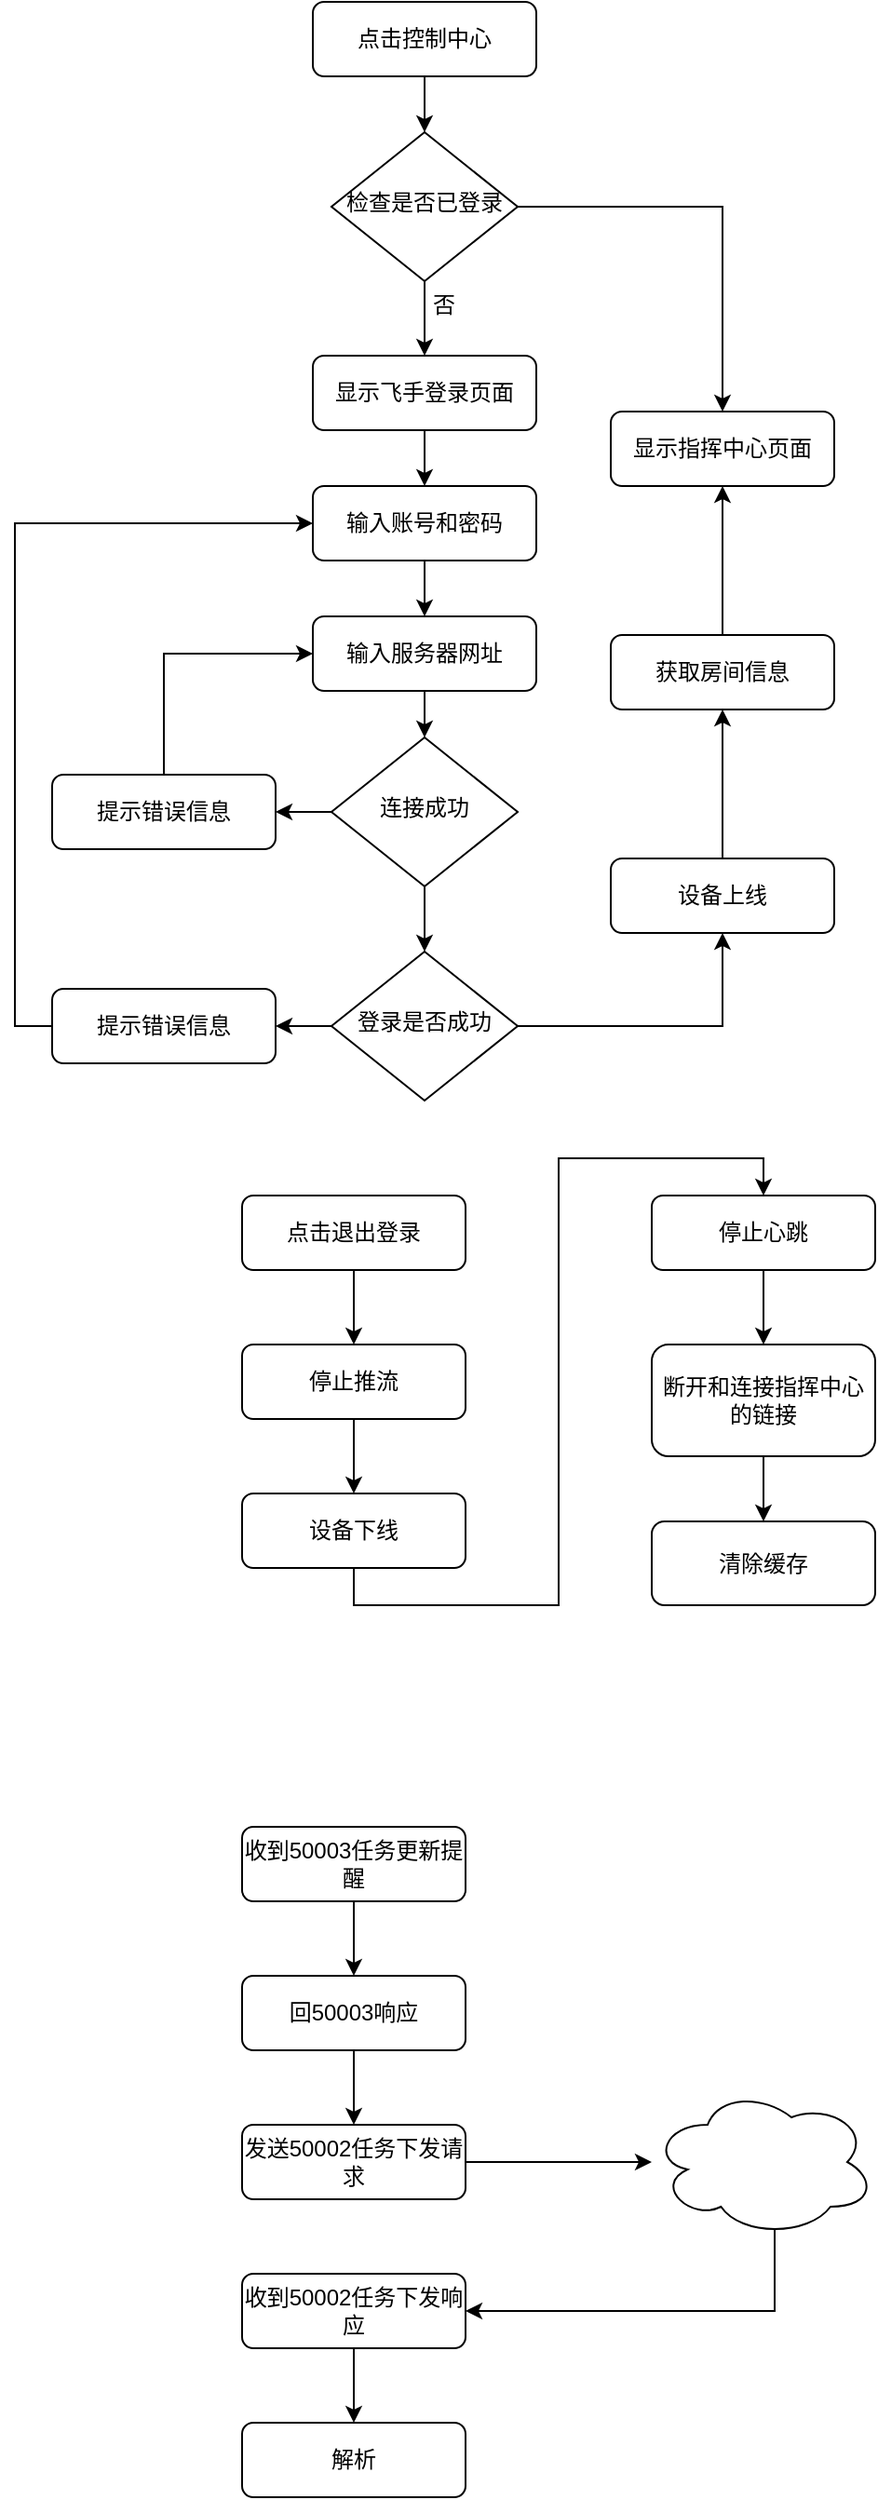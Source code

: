 <mxfile version="21.2.9" type="github">
  <diagram id="C5RBs43oDa-KdzZeNtuy" name="Page-1">
    <mxGraphModel dx="1619" dy="796" grid="1" gridSize="10" guides="1" tooltips="1" connect="1" arrows="1" fold="1" page="1" pageScale="1" pageWidth="827" pageHeight="1169" math="0" shadow="0">
      <root>
        <mxCell id="WIyWlLk6GJQsqaUBKTNV-0" />
        <mxCell id="WIyWlLk6GJQsqaUBKTNV-1" parent="WIyWlLk6GJQsqaUBKTNV-0" />
        <mxCell id="29L7NuxYqV0kYFTX0n2L-63" style="edgeStyle=orthogonalEdgeStyle;rounded=0;orthogonalLoop=1;jettySize=auto;html=1;exitX=0.5;exitY=1;exitDx=0;exitDy=0;entryX=0.5;entryY=0;entryDx=0;entryDy=0;" edge="1" parent="WIyWlLk6GJQsqaUBKTNV-1" source="WIyWlLk6GJQsqaUBKTNV-3" target="WIyWlLk6GJQsqaUBKTNV-6">
          <mxGeometry relative="1" as="geometry" />
        </mxCell>
        <mxCell id="WIyWlLk6GJQsqaUBKTNV-3" value="点击控制中心" style="rounded=1;whiteSpace=wrap;html=1;fontSize=12;glass=0;strokeWidth=1;shadow=0;" parent="WIyWlLk6GJQsqaUBKTNV-1" vertex="1">
          <mxGeometry x="180" y="40" width="120" height="40" as="geometry" />
        </mxCell>
        <mxCell id="29L7NuxYqV0kYFTX0n2L-9" style="edgeStyle=orthogonalEdgeStyle;rounded=0;orthogonalLoop=1;jettySize=auto;html=1;exitX=1;exitY=0.5;exitDx=0;exitDy=0;" edge="1" parent="WIyWlLk6GJQsqaUBKTNV-1" source="WIyWlLk6GJQsqaUBKTNV-6" target="WIyWlLk6GJQsqaUBKTNV-7">
          <mxGeometry relative="1" as="geometry" />
        </mxCell>
        <mxCell id="29L7NuxYqV0kYFTX0n2L-30" style="edgeStyle=orthogonalEdgeStyle;rounded=0;orthogonalLoop=1;jettySize=auto;html=1;exitX=0.5;exitY=1;exitDx=0;exitDy=0;entryX=0.5;entryY=0;entryDx=0;entryDy=0;" edge="1" parent="WIyWlLk6GJQsqaUBKTNV-1" source="WIyWlLk6GJQsqaUBKTNV-6" target="29L7NuxYqV0kYFTX0n2L-5">
          <mxGeometry relative="1" as="geometry" />
        </mxCell>
        <mxCell id="WIyWlLk6GJQsqaUBKTNV-6" value="检查是否已登录" style="rhombus;whiteSpace=wrap;html=1;shadow=0;fontFamily=Helvetica;fontSize=12;align=center;strokeWidth=1;spacing=6;spacingTop=-4;" parent="WIyWlLk6GJQsqaUBKTNV-1" vertex="1">
          <mxGeometry x="190" y="110" width="100" height="80" as="geometry" />
        </mxCell>
        <mxCell id="WIyWlLk6GJQsqaUBKTNV-7" value="显示指挥中心页面" style="rounded=1;whiteSpace=wrap;html=1;fontSize=12;glass=0;strokeWidth=1;shadow=0;" parent="WIyWlLk6GJQsqaUBKTNV-1" vertex="1">
          <mxGeometry x="340" y="260" width="120" height="40" as="geometry" />
        </mxCell>
        <mxCell id="29L7NuxYqV0kYFTX0n2L-58" style="edgeStyle=orthogonalEdgeStyle;rounded=0;orthogonalLoop=1;jettySize=auto;html=1;exitX=0.5;exitY=1;exitDx=0;exitDy=0;entryX=0.5;entryY=0;entryDx=0;entryDy=0;" edge="1" parent="WIyWlLk6GJQsqaUBKTNV-1" source="WIyWlLk6GJQsqaUBKTNV-11" target="29L7NuxYqV0kYFTX0n2L-54">
          <mxGeometry relative="1" as="geometry" />
        </mxCell>
        <mxCell id="WIyWlLk6GJQsqaUBKTNV-11" value="输入账号和密码" style="rounded=1;whiteSpace=wrap;html=1;fontSize=12;glass=0;strokeWidth=1;shadow=0;" parent="WIyWlLk6GJQsqaUBKTNV-1" vertex="1">
          <mxGeometry x="180" y="300" width="120" height="40" as="geometry" />
        </mxCell>
        <mxCell id="29L7NuxYqV0kYFTX0n2L-72" value="" style="edgeStyle=orthogonalEdgeStyle;rounded=0;orthogonalLoop=1;jettySize=auto;html=1;" edge="1" parent="WIyWlLk6GJQsqaUBKTNV-1" source="WIyWlLk6GJQsqaUBKTNV-12" target="29L7NuxYqV0kYFTX0n2L-71">
          <mxGeometry relative="1" as="geometry" />
        </mxCell>
        <mxCell id="WIyWlLk6GJQsqaUBKTNV-12" value="点击退出登录" style="rounded=1;whiteSpace=wrap;html=1;fontSize=12;glass=0;strokeWidth=1;shadow=0;" parent="WIyWlLk6GJQsqaUBKTNV-1" vertex="1">
          <mxGeometry x="142" y="681" width="120" height="40" as="geometry" />
        </mxCell>
        <mxCell id="29L7NuxYqV0kYFTX0n2L-31" style="edgeStyle=orthogonalEdgeStyle;rounded=0;orthogonalLoop=1;jettySize=auto;html=1;exitX=0.5;exitY=1;exitDx=0;exitDy=0;entryX=0.5;entryY=0;entryDx=0;entryDy=0;" edge="1" parent="WIyWlLk6GJQsqaUBKTNV-1" source="29L7NuxYqV0kYFTX0n2L-5" target="WIyWlLk6GJQsqaUBKTNV-11">
          <mxGeometry relative="1" as="geometry" />
        </mxCell>
        <mxCell id="29L7NuxYqV0kYFTX0n2L-5" value="显示飞手登录页面" style="rounded=1;whiteSpace=wrap;html=1;" vertex="1" parent="WIyWlLk6GJQsqaUBKTNV-1">
          <mxGeometry x="180" y="230" width="120" height="40" as="geometry" />
        </mxCell>
        <mxCell id="29L7NuxYqV0kYFTX0n2L-66" style="edgeStyle=orthogonalEdgeStyle;rounded=0;orthogonalLoop=1;jettySize=auto;html=1;exitX=1;exitY=0.5;exitDx=0;exitDy=0;entryX=0.5;entryY=1;entryDx=0;entryDy=0;" edge="1" parent="WIyWlLk6GJQsqaUBKTNV-1" source="29L7NuxYqV0kYFTX0n2L-6" target="29L7NuxYqV0kYFTX0n2L-47">
          <mxGeometry relative="1" as="geometry" />
        </mxCell>
        <mxCell id="29L7NuxYqV0kYFTX0n2L-69" style="edgeStyle=orthogonalEdgeStyle;rounded=0;orthogonalLoop=1;jettySize=auto;html=1;exitX=0;exitY=0.5;exitDx=0;exitDy=0;entryX=1;entryY=0.5;entryDx=0;entryDy=0;" edge="1" parent="WIyWlLk6GJQsqaUBKTNV-1" source="29L7NuxYqV0kYFTX0n2L-6" target="29L7NuxYqV0kYFTX0n2L-7">
          <mxGeometry relative="1" as="geometry" />
        </mxCell>
        <mxCell id="29L7NuxYqV0kYFTX0n2L-6" value="登录是否成功" style="rhombus;whiteSpace=wrap;html=1;shadow=0;fontFamily=Helvetica;fontSize=12;align=center;strokeWidth=1;spacing=6;spacingTop=-4;" vertex="1" parent="WIyWlLk6GJQsqaUBKTNV-1">
          <mxGeometry x="190" y="550" width="100" height="80" as="geometry" />
        </mxCell>
        <mxCell id="29L7NuxYqV0kYFTX0n2L-70" style="edgeStyle=orthogonalEdgeStyle;rounded=0;orthogonalLoop=1;jettySize=auto;html=1;exitX=0;exitY=0.5;exitDx=0;exitDy=0;entryX=0;entryY=0.5;entryDx=0;entryDy=0;" edge="1" parent="WIyWlLk6GJQsqaUBKTNV-1" source="29L7NuxYqV0kYFTX0n2L-7" target="WIyWlLk6GJQsqaUBKTNV-11">
          <mxGeometry relative="1" as="geometry" />
        </mxCell>
        <mxCell id="29L7NuxYqV0kYFTX0n2L-7" value="提示错误信息" style="rounded=1;whiteSpace=wrap;html=1;fontSize=12;glass=0;strokeWidth=1;shadow=0;" vertex="1" parent="WIyWlLk6GJQsqaUBKTNV-1">
          <mxGeometry x="40" y="570" width="120" height="40" as="geometry" />
        </mxCell>
        <mxCell id="29L7NuxYqV0kYFTX0n2L-55" style="edgeStyle=orthogonalEdgeStyle;rounded=0;orthogonalLoop=1;jettySize=auto;html=1;exitX=0;exitY=0.5;exitDx=0;exitDy=0;entryX=1;entryY=0.5;entryDx=0;entryDy=0;" edge="1" parent="WIyWlLk6GJQsqaUBKTNV-1" source="29L7NuxYqV0kYFTX0n2L-11" target="29L7NuxYqV0kYFTX0n2L-25">
          <mxGeometry relative="1" as="geometry" />
        </mxCell>
        <mxCell id="29L7NuxYqV0kYFTX0n2L-61" style="edgeStyle=orthogonalEdgeStyle;rounded=0;orthogonalLoop=1;jettySize=auto;html=1;exitX=0.5;exitY=1;exitDx=0;exitDy=0;entryX=0.5;entryY=0;entryDx=0;entryDy=0;" edge="1" parent="WIyWlLk6GJQsqaUBKTNV-1" source="29L7NuxYqV0kYFTX0n2L-11" target="29L7NuxYqV0kYFTX0n2L-6">
          <mxGeometry relative="1" as="geometry" />
        </mxCell>
        <mxCell id="29L7NuxYqV0kYFTX0n2L-11" value="连接成功" style="rhombus;whiteSpace=wrap;html=1;shadow=0;fontFamily=Helvetica;fontSize=12;align=center;strokeWidth=1;spacing=6;spacingTop=-4;" vertex="1" parent="WIyWlLk6GJQsqaUBKTNV-1">
          <mxGeometry x="190" y="435" width="100" height="80" as="geometry" />
        </mxCell>
        <mxCell id="29L7NuxYqV0kYFTX0n2L-56" style="edgeStyle=orthogonalEdgeStyle;rounded=0;orthogonalLoop=1;jettySize=auto;html=1;exitX=0.5;exitY=0;exitDx=0;exitDy=0;entryX=0;entryY=0.5;entryDx=0;entryDy=0;" edge="1" parent="WIyWlLk6GJQsqaUBKTNV-1" source="29L7NuxYqV0kYFTX0n2L-25" target="29L7NuxYqV0kYFTX0n2L-54">
          <mxGeometry relative="1" as="geometry" />
        </mxCell>
        <mxCell id="29L7NuxYqV0kYFTX0n2L-25" value="提示错误信息" style="rounded=1;whiteSpace=wrap;html=1;fontSize=12;glass=0;strokeWidth=1;shadow=0;" vertex="1" parent="WIyWlLk6GJQsqaUBKTNV-1">
          <mxGeometry x="40" y="455" width="120" height="40" as="geometry" />
        </mxCell>
        <mxCell id="29L7NuxYqV0kYFTX0n2L-39" value="否" style="text;html=1;align=center;verticalAlign=middle;resizable=0;points=[];autosize=1;strokeColor=none;fillColor=none;" vertex="1" parent="WIyWlLk6GJQsqaUBKTNV-1">
          <mxGeometry x="230" y="188" width="40" height="30" as="geometry" />
        </mxCell>
        <mxCell id="29L7NuxYqV0kYFTX0n2L-67" style="edgeStyle=orthogonalEdgeStyle;rounded=0;orthogonalLoop=1;jettySize=auto;html=1;exitX=0.5;exitY=0;exitDx=0;exitDy=0;entryX=0.5;entryY=1;entryDx=0;entryDy=0;" edge="1" parent="WIyWlLk6GJQsqaUBKTNV-1" source="29L7NuxYqV0kYFTX0n2L-47" target="29L7NuxYqV0kYFTX0n2L-50">
          <mxGeometry relative="1" as="geometry" />
        </mxCell>
        <mxCell id="29L7NuxYqV0kYFTX0n2L-47" value="设备上线" style="rounded=1;whiteSpace=wrap;html=1;fontSize=12;glass=0;strokeWidth=1;shadow=0;" vertex="1" parent="WIyWlLk6GJQsqaUBKTNV-1">
          <mxGeometry x="340" y="500" width="120" height="40" as="geometry" />
        </mxCell>
        <mxCell id="29L7NuxYqV0kYFTX0n2L-68" style="edgeStyle=orthogonalEdgeStyle;rounded=0;orthogonalLoop=1;jettySize=auto;html=1;exitX=0.5;exitY=0;exitDx=0;exitDy=0;entryX=0.5;entryY=1;entryDx=0;entryDy=0;" edge="1" parent="WIyWlLk6GJQsqaUBKTNV-1" source="29L7NuxYqV0kYFTX0n2L-50" target="WIyWlLk6GJQsqaUBKTNV-7">
          <mxGeometry relative="1" as="geometry" />
        </mxCell>
        <mxCell id="29L7NuxYqV0kYFTX0n2L-50" value="获取房间信息" style="rounded=1;whiteSpace=wrap;html=1;fontSize=12;glass=0;strokeWidth=1;shadow=0;" vertex="1" parent="WIyWlLk6GJQsqaUBKTNV-1">
          <mxGeometry x="340" y="380" width="120" height="40" as="geometry" />
        </mxCell>
        <mxCell id="29L7NuxYqV0kYFTX0n2L-60" style="edgeStyle=orthogonalEdgeStyle;rounded=0;orthogonalLoop=1;jettySize=auto;html=1;exitX=0.5;exitY=1;exitDx=0;exitDy=0;entryX=0.5;entryY=0;entryDx=0;entryDy=0;" edge="1" parent="WIyWlLk6GJQsqaUBKTNV-1" source="29L7NuxYqV0kYFTX0n2L-54" target="29L7NuxYqV0kYFTX0n2L-11">
          <mxGeometry relative="1" as="geometry" />
        </mxCell>
        <mxCell id="29L7NuxYqV0kYFTX0n2L-54" value="输入服务器网址" style="rounded=1;whiteSpace=wrap;html=1;fontSize=12;glass=0;strokeWidth=1;shadow=0;" vertex="1" parent="WIyWlLk6GJQsqaUBKTNV-1">
          <mxGeometry x="180" y="370" width="120" height="40" as="geometry" />
        </mxCell>
        <mxCell id="29L7NuxYqV0kYFTX0n2L-74" value="" style="edgeStyle=orthogonalEdgeStyle;rounded=0;orthogonalLoop=1;jettySize=auto;html=1;" edge="1" parent="WIyWlLk6GJQsqaUBKTNV-1" source="29L7NuxYqV0kYFTX0n2L-71" target="29L7NuxYqV0kYFTX0n2L-73">
          <mxGeometry relative="1" as="geometry" />
        </mxCell>
        <mxCell id="29L7NuxYqV0kYFTX0n2L-71" value="停止推流" style="whiteSpace=wrap;html=1;rounded=1;glass=0;strokeWidth=1;shadow=0;" vertex="1" parent="WIyWlLk6GJQsqaUBKTNV-1">
          <mxGeometry x="142" y="761" width="120" height="40" as="geometry" />
        </mxCell>
        <mxCell id="29L7NuxYqV0kYFTX0n2L-81" style="edgeStyle=orthogonalEdgeStyle;rounded=0;orthogonalLoop=1;jettySize=auto;html=1;exitX=0.5;exitY=1;exitDx=0;exitDy=0;entryX=0.5;entryY=0;entryDx=0;entryDy=0;" edge="1" parent="WIyWlLk6GJQsqaUBKTNV-1" source="29L7NuxYqV0kYFTX0n2L-73" target="29L7NuxYqV0kYFTX0n2L-75">
          <mxGeometry relative="1" as="geometry" />
        </mxCell>
        <mxCell id="29L7NuxYqV0kYFTX0n2L-73" value="设备下线" style="whiteSpace=wrap;html=1;rounded=1;glass=0;strokeWidth=1;shadow=0;" vertex="1" parent="WIyWlLk6GJQsqaUBKTNV-1">
          <mxGeometry x="142" y="841" width="120" height="40" as="geometry" />
        </mxCell>
        <mxCell id="29L7NuxYqV0kYFTX0n2L-78" value="" style="edgeStyle=orthogonalEdgeStyle;rounded=0;orthogonalLoop=1;jettySize=auto;html=1;" edge="1" parent="WIyWlLk6GJQsqaUBKTNV-1" source="29L7NuxYqV0kYFTX0n2L-75" target="29L7NuxYqV0kYFTX0n2L-77">
          <mxGeometry relative="1" as="geometry" />
        </mxCell>
        <mxCell id="29L7NuxYqV0kYFTX0n2L-75" value="停止心跳" style="whiteSpace=wrap;html=1;rounded=1;glass=0;strokeWidth=1;shadow=0;" vertex="1" parent="WIyWlLk6GJQsqaUBKTNV-1">
          <mxGeometry x="362" y="681" width="120" height="40" as="geometry" />
        </mxCell>
        <mxCell id="29L7NuxYqV0kYFTX0n2L-80" value="" style="edgeStyle=orthogonalEdgeStyle;rounded=0;orthogonalLoop=1;jettySize=auto;html=1;" edge="1" parent="WIyWlLk6GJQsqaUBKTNV-1" source="29L7NuxYqV0kYFTX0n2L-77" target="29L7NuxYqV0kYFTX0n2L-79">
          <mxGeometry relative="1" as="geometry" />
        </mxCell>
        <mxCell id="29L7NuxYqV0kYFTX0n2L-77" value="断开和连接指挥中心的链接" style="whiteSpace=wrap;html=1;rounded=1;glass=0;strokeWidth=1;shadow=0;" vertex="1" parent="WIyWlLk6GJQsqaUBKTNV-1">
          <mxGeometry x="362" y="761" width="120" height="60" as="geometry" />
        </mxCell>
        <mxCell id="29L7NuxYqV0kYFTX0n2L-79" value="清除缓存" style="whiteSpace=wrap;html=1;rounded=1;glass=0;strokeWidth=1;shadow=0;" vertex="1" parent="WIyWlLk6GJQsqaUBKTNV-1">
          <mxGeometry x="362" y="856" width="120" height="45" as="geometry" />
        </mxCell>
        <mxCell id="29L7NuxYqV0kYFTX0n2L-84" value="" style="edgeStyle=orthogonalEdgeStyle;rounded=0;orthogonalLoop=1;jettySize=auto;html=1;" edge="1" parent="WIyWlLk6GJQsqaUBKTNV-1" source="29L7NuxYqV0kYFTX0n2L-82" target="29L7NuxYqV0kYFTX0n2L-83">
          <mxGeometry relative="1" as="geometry" />
        </mxCell>
        <mxCell id="29L7NuxYqV0kYFTX0n2L-82" value="收到50003任务更新提醒" style="rounded=1;whiteSpace=wrap;html=1;fontSize=12;glass=0;strokeWidth=1;shadow=0;" vertex="1" parent="WIyWlLk6GJQsqaUBKTNV-1">
          <mxGeometry x="142" y="1020" width="120" height="40" as="geometry" />
        </mxCell>
        <mxCell id="29L7NuxYqV0kYFTX0n2L-86" value="" style="edgeStyle=orthogonalEdgeStyle;rounded=0;orthogonalLoop=1;jettySize=auto;html=1;" edge="1" parent="WIyWlLk6GJQsqaUBKTNV-1" source="29L7NuxYqV0kYFTX0n2L-83" target="29L7NuxYqV0kYFTX0n2L-85">
          <mxGeometry relative="1" as="geometry" />
        </mxCell>
        <mxCell id="29L7NuxYqV0kYFTX0n2L-83" value="回50003响应" style="rounded=1;whiteSpace=wrap;html=1;fontSize=12;glass=0;strokeWidth=1;shadow=0;" vertex="1" parent="WIyWlLk6GJQsqaUBKTNV-1">
          <mxGeometry x="142" y="1100" width="120" height="40" as="geometry" />
        </mxCell>
        <mxCell id="29L7NuxYqV0kYFTX0n2L-92" style="edgeStyle=orthogonalEdgeStyle;rounded=0;orthogonalLoop=1;jettySize=auto;html=1;exitX=1;exitY=0.5;exitDx=0;exitDy=0;" edge="1" parent="WIyWlLk6GJQsqaUBKTNV-1" source="29L7NuxYqV0kYFTX0n2L-85" target="29L7NuxYqV0kYFTX0n2L-91">
          <mxGeometry relative="1" as="geometry" />
        </mxCell>
        <mxCell id="29L7NuxYqV0kYFTX0n2L-85" value="发送50002任务下发请求" style="rounded=1;whiteSpace=wrap;html=1;fontSize=12;glass=0;strokeWidth=1;shadow=0;" vertex="1" parent="WIyWlLk6GJQsqaUBKTNV-1">
          <mxGeometry x="142" y="1180" width="120" height="40" as="geometry" />
        </mxCell>
        <mxCell id="29L7NuxYqV0kYFTX0n2L-90" value="" style="edgeStyle=orthogonalEdgeStyle;rounded=0;orthogonalLoop=1;jettySize=auto;html=1;" edge="1" parent="WIyWlLk6GJQsqaUBKTNV-1" source="29L7NuxYqV0kYFTX0n2L-87" target="29L7NuxYqV0kYFTX0n2L-89">
          <mxGeometry relative="1" as="geometry" />
        </mxCell>
        <mxCell id="29L7NuxYqV0kYFTX0n2L-87" value="收到50002任务下发响应" style="rounded=1;whiteSpace=wrap;html=1;fontSize=12;glass=0;strokeWidth=1;shadow=0;" vertex="1" parent="WIyWlLk6GJQsqaUBKTNV-1">
          <mxGeometry x="142" y="1260" width="120" height="40" as="geometry" />
        </mxCell>
        <mxCell id="29L7NuxYqV0kYFTX0n2L-89" value="解析" style="rounded=1;whiteSpace=wrap;html=1;fontSize=12;glass=0;strokeWidth=1;shadow=0;" vertex="1" parent="WIyWlLk6GJQsqaUBKTNV-1">
          <mxGeometry x="142" y="1340" width="120" height="40" as="geometry" />
        </mxCell>
        <mxCell id="29L7NuxYqV0kYFTX0n2L-94" style="edgeStyle=orthogonalEdgeStyle;rounded=0;orthogonalLoop=1;jettySize=auto;html=1;exitX=0.55;exitY=0.95;exitDx=0;exitDy=0;exitPerimeter=0;entryX=1;entryY=0.5;entryDx=0;entryDy=0;" edge="1" parent="WIyWlLk6GJQsqaUBKTNV-1" source="29L7NuxYqV0kYFTX0n2L-91" target="29L7NuxYqV0kYFTX0n2L-87">
          <mxGeometry relative="1" as="geometry">
            <Array as="points">
              <mxPoint x="428" y="1280" />
            </Array>
          </mxGeometry>
        </mxCell>
        <mxCell id="29L7NuxYqV0kYFTX0n2L-91" value="" style="ellipse;shape=cloud;whiteSpace=wrap;html=1;" vertex="1" parent="WIyWlLk6GJQsqaUBKTNV-1">
          <mxGeometry x="362" y="1160" width="120" height="80" as="geometry" />
        </mxCell>
      </root>
    </mxGraphModel>
  </diagram>
</mxfile>
